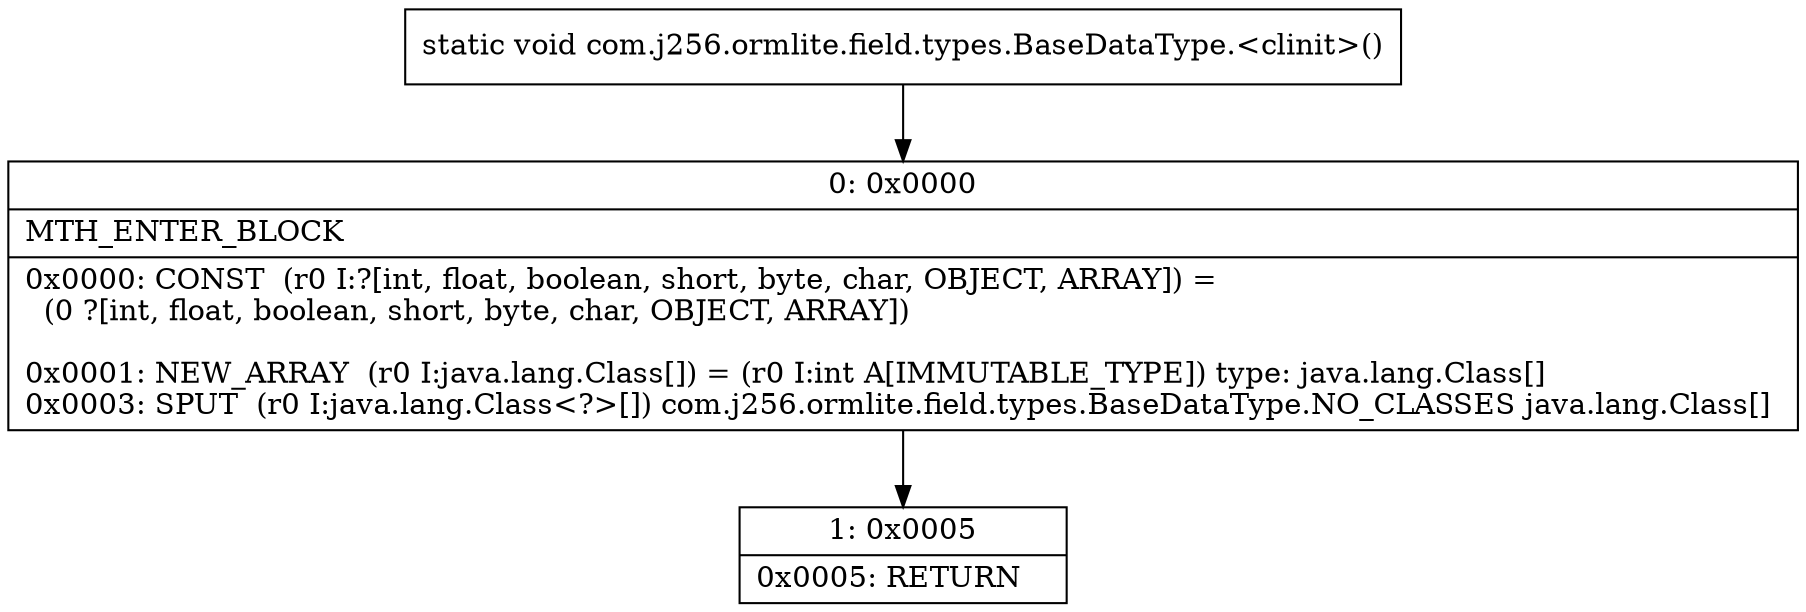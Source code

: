digraph "CFG forcom.j256.ormlite.field.types.BaseDataType.\<clinit\>()V" {
Node_0 [shape=record,label="{0\:\ 0x0000|MTH_ENTER_BLOCK\l|0x0000: CONST  (r0 I:?[int, float, boolean, short, byte, char, OBJECT, ARRAY]) = \l  (0 ?[int, float, boolean, short, byte, char, OBJECT, ARRAY])\l \l0x0001: NEW_ARRAY  (r0 I:java.lang.Class[]) = (r0 I:int A[IMMUTABLE_TYPE]) type: java.lang.Class[] \l0x0003: SPUT  (r0 I:java.lang.Class\<?\>[]) com.j256.ormlite.field.types.BaseDataType.NO_CLASSES java.lang.Class[] \l}"];
Node_1 [shape=record,label="{1\:\ 0x0005|0x0005: RETURN   \l}"];
MethodNode[shape=record,label="{static void com.j256.ormlite.field.types.BaseDataType.\<clinit\>() }"];
MethodNode -> Node_0;
Node_0 -> Node_1;
}

